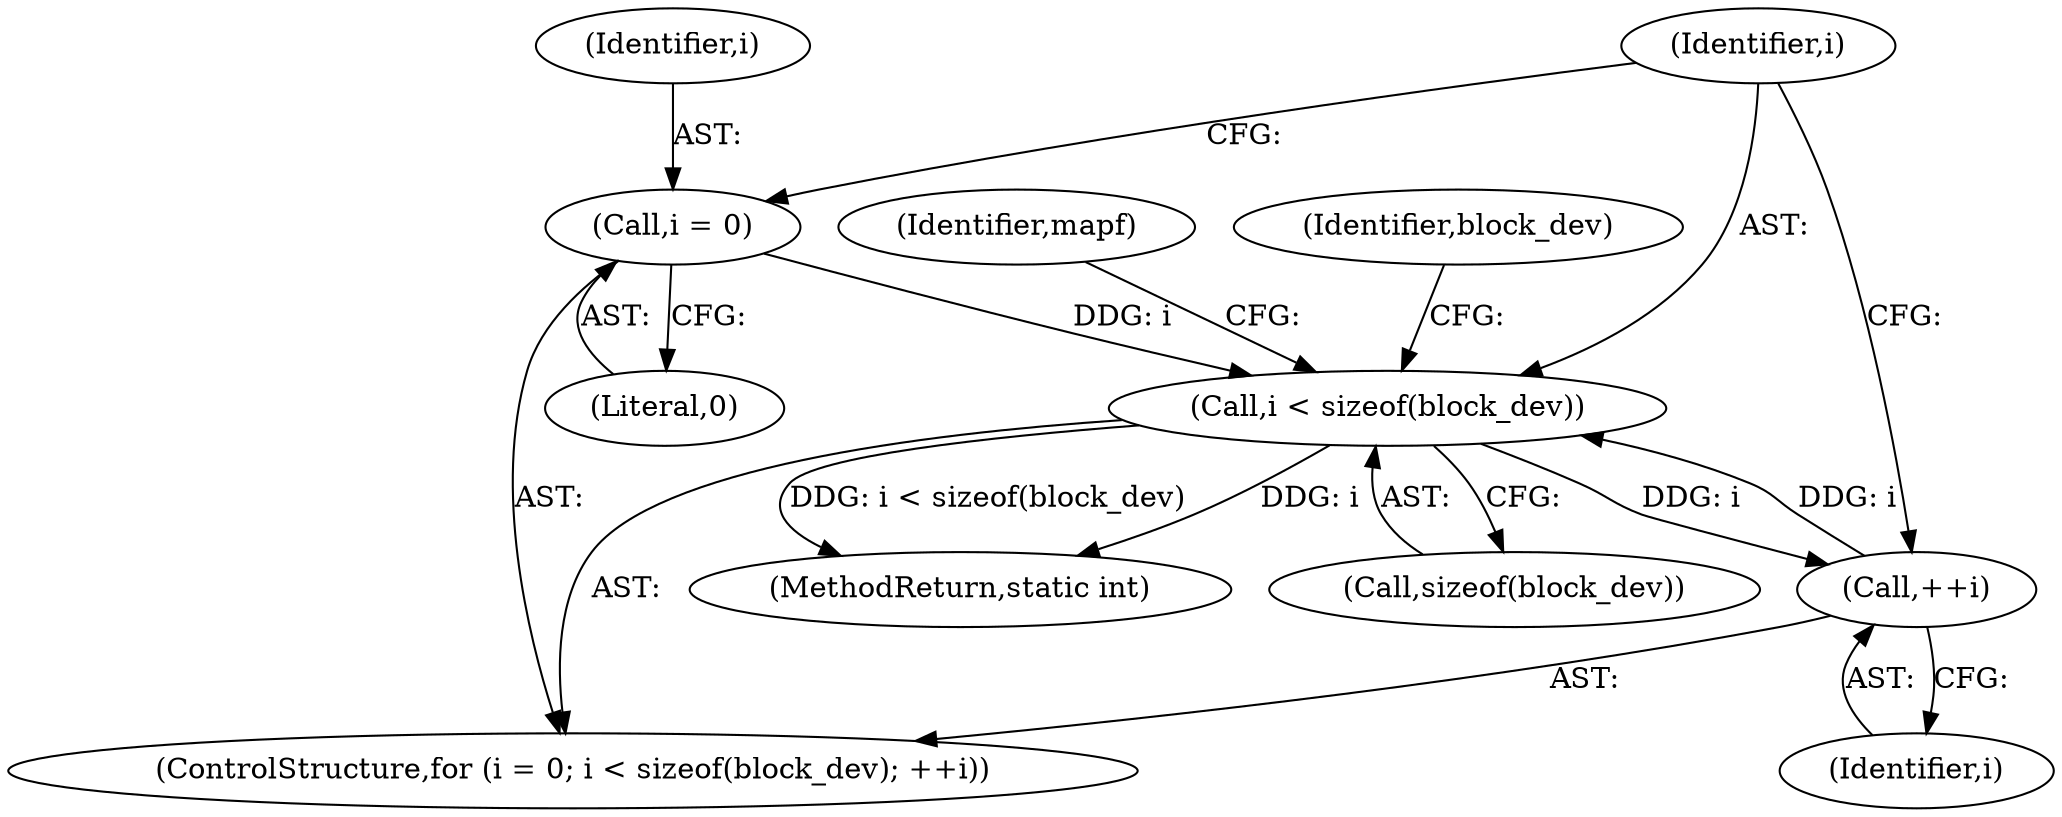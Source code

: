 digraph "0_Android_28a566f7731b4cb76d2a9ba16d997ac5aeb07dad@API" {
"1000128" [label="(Call,i < sizeof(block_dev))"];
"1000125" [label="(Call,i = 0)"];
"1000132" [label="(Call,++i)"];
"1000128" [label="(Call,i < sizeof(block_dev))"];
"1000133" [label="(Identifier,i)"];
"1000128" [label="(Call,i < sizeof(block_dev))"];
"1000151" [label="(Identifier,mapf)"];
"1000127" [label="(Literal,0)"];
"1000380" [label="(MethodReturn,static int)"];
"1000126" [label="(Identifier,i)"];
"1000124" [label="(ControlStructure,for (i = 0; i < sizeof(block_dev); ++i))"];
"1000125" [label="(Call,i = 0)"];
"1000138" [label="(Identifier,block_dev)"];
"1000130" [label="(Call,sizeof(block_dev))"];
"1000129" [label="(Identifier,i)"];
"1000132" [label="(Call,++i)"];
"1000128" -> "1000124"  [label="AST: "];
"1000128" -> "1000130"  [label="CFG: "];
"1000129" -> "1000128"  [label="AST: "];
"1000130" -> "1000128"  [label="AST: "];
"1000138" -> "1000128"  [label="CFG: "];
"1000151" -> "1000128"  [label="CFG: "];
"1000128" -> "1000380"  [label="DDG: i"];
"1000128" -> "1000380"  [label="DDG: i < sizeof(block_dev)"];
"1000125" -> "1000128"  [label="DDG: i"];
"1000132" -> "1000128"  [label="DDG: i"];
"1000128" -> "1000132"  [label="DDG: i"];
"1000125" -> "1000124"  [label="AST: "];
"1000125" -> "1000127"  [label="CFG: "];
"1000126" -> "1000125"  [label="AST: "];
"1000127" -> "1000125"  [label="AST: "];
"1000129" -> "1000125"  [label="CFG: "];
"1000132" -> "1000124"  [label="AST: "];
"1000132" -> "1000133"  [label="CFG: "];
"1000133" -> "1000132"  [label="AST: "];
"1000129" -> "1000132"  [label="CFG: "];
}
